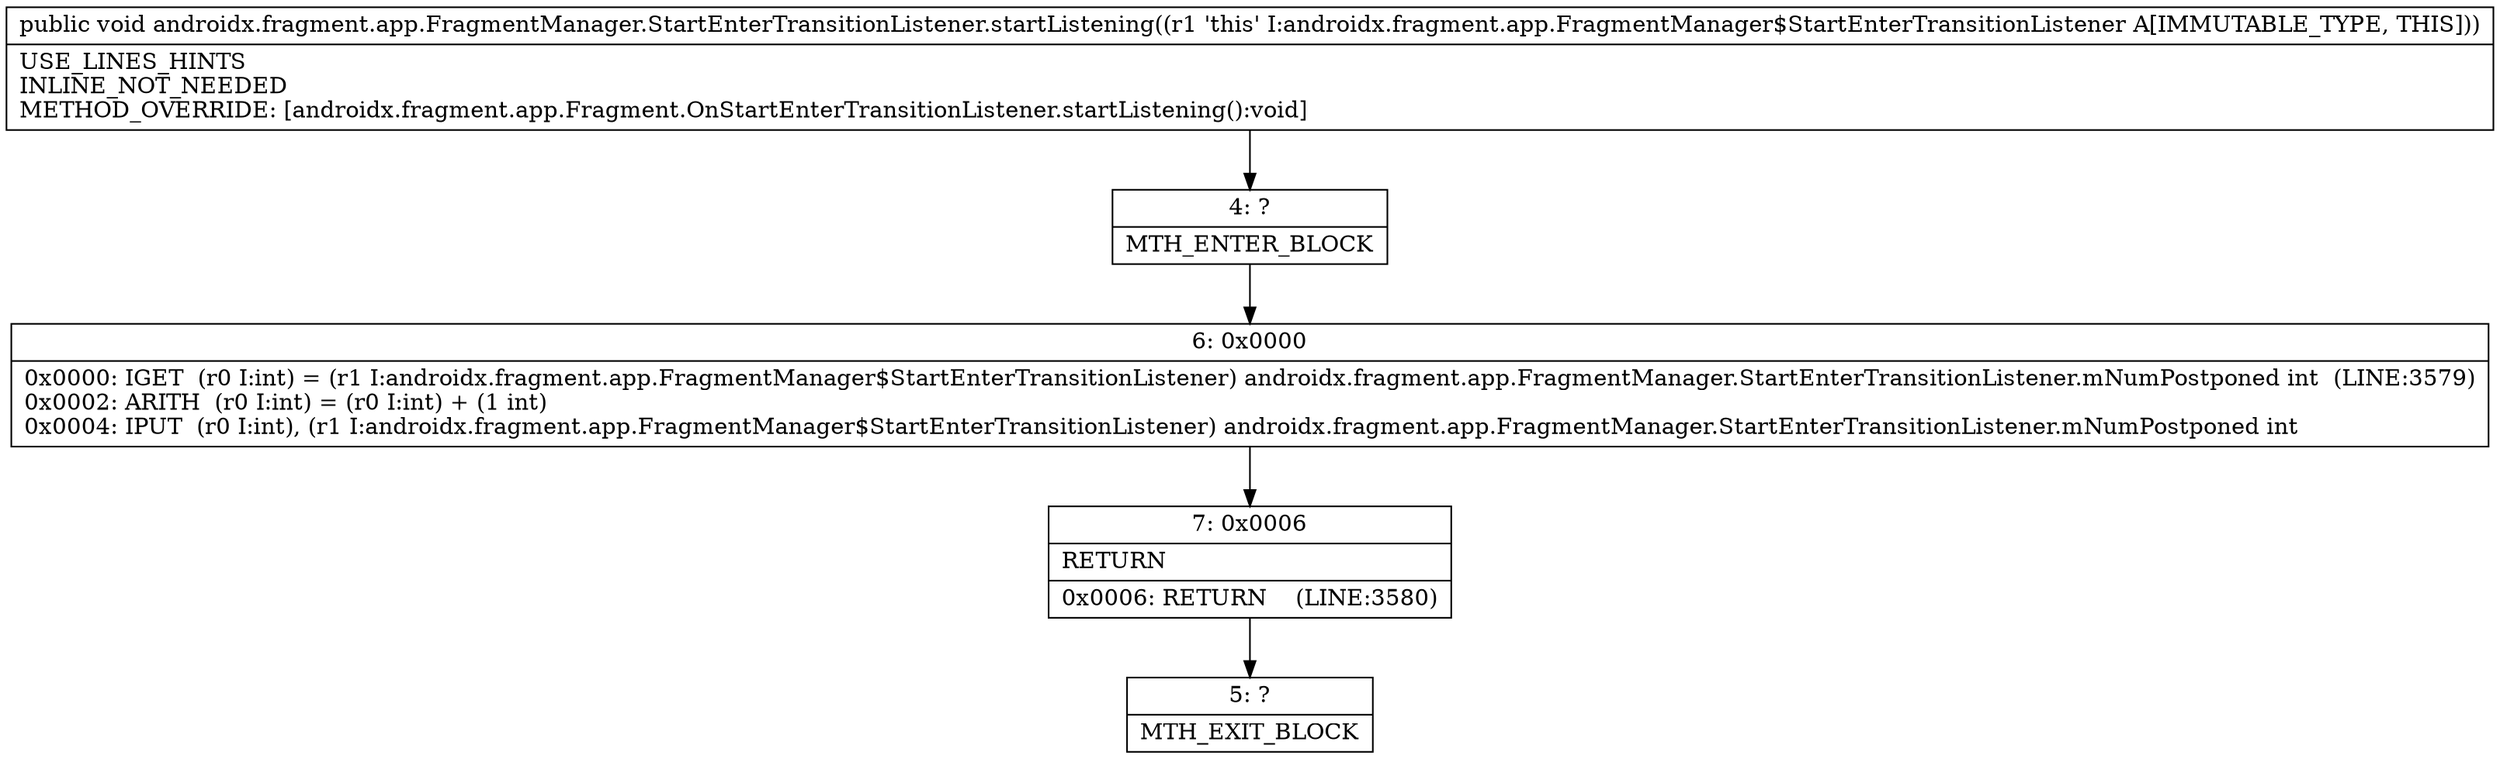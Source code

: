 digraph "CFG forandroidx.fragment.app.FragmentManager.StartEnterTransitionListener.startListening()V" {
Node_4 [shape=record,label="{4\:\ ?|MTH_ENTER_BLOCK\l}"];
Node_6 [shape=record,label="{6\:\ 0x0000|0x0000: IGET  (r0 I:int) = (r1 I:androidx.fragment.app.FragmentManager$StartEnterTransitionListener) androidx.fragment.app.FragmentManager.StartEnterTransitionListener.mNumPostponed int  (LINE:3579)\l0x0002: ARITH  (r0 I:int) = (r0 I:int) + (1 int) \l0x0004: IPUT  (r0 I:int), (r1 I:androidx.fragment.app.FragmentManager$StartEnterTransitionListener) androidx.fragment.app.FragmentManager.StartEnterTransitionListener.mNumPostponed int \l}"];
Node_7 [shape=record,label="{7\:\ 0x0006|RETURN\l|0x0006: RETURN    (LINE:3580)\l}"];
Node_5 [shape=record,label="{5\:\ ?|MTH_EXIT_BLOCK\l}"];
MethodNode[shape=record,label="{public void androidx.fragment.app.FragmentManager.StartEnterTransitionListener.startListening((r1 'this' I:androidx.fragment.app.FragmentManager$StartEnterTransitionListener A[IMMUTABLE_TYPE, THIS]))  | USE_LINES_HINTS\lINLINE_NOT_NEEDED\lMETHOD_OVERRIDE: [androidx.fragment.app.Fragment.OnStartEnterTransitionListener.startListening():void]\l}"];
MethodNode -> Node_4;Node_4 -> Node_6;
Node_6 -> Node_7;
Node_7 -> Node_5;
}

